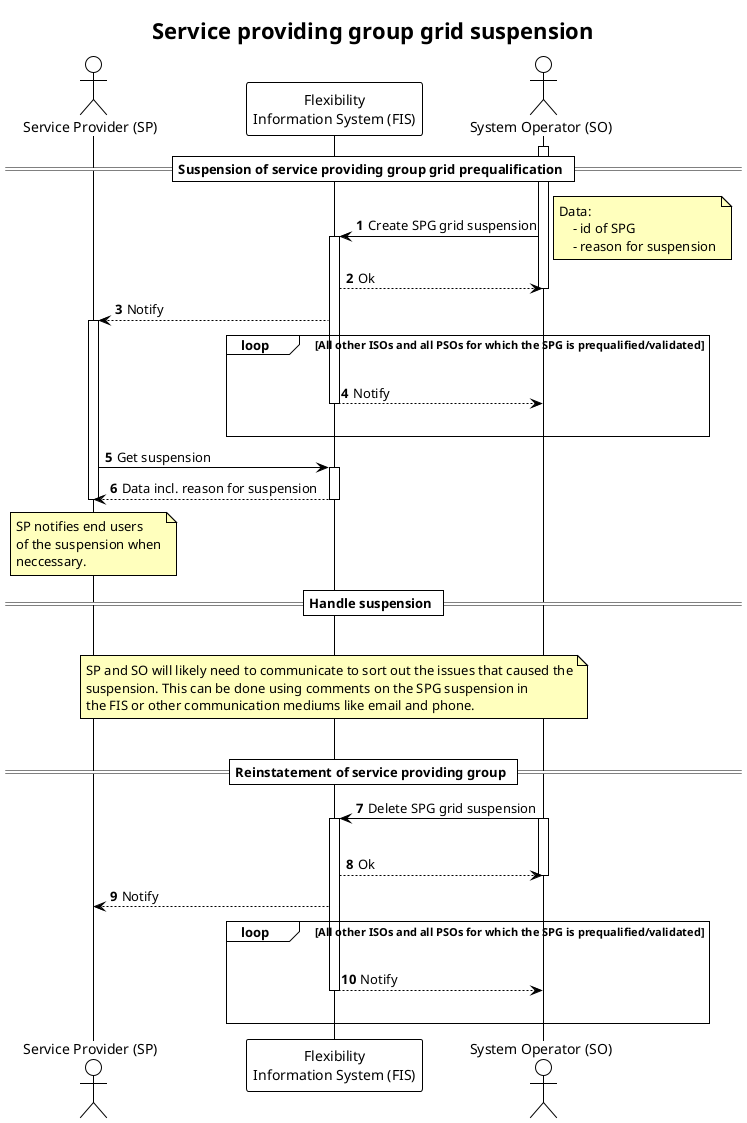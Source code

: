@startuml service_providing_group_grid_suspension

!theme plain

title Service providing group grid suspension

autonumber
skinparam note {
    BackgroundColor #FFFFBD
}

actor "Service Provider (SP)" as SP
participant "Flexibility\nInformation System (FIS)" as FIS
actor "System Operator (SO)" as SO

== Suspension of service providing group grid prequalification ==

activate SO
SO -> FIS: Create SPG grid suspension

note right
    Data:
        - id of SPG
        - reason for suspension
end note

activate FIS

FIS --> SO: Ok
deactivate SO
FIS --> SP: Notify
activate SP
loop All other ISOs and all PSOs for which the SPG is prequalified/validated
    |||
    FIS --> SO: Notify
    deactivate FIS
    |||
end

SP -> FIS: Get suspension
activate FIS
FIS --> SP: Data incl. reason for suspension
deactivate FIS

note over SP
    SP notifies end users
    of the suspension when
    neccessary.
end note


== Handle suspension ==
|||
note over FIS
    SP and SO will likely need to communicate to sort out the issues that caused the
    suspension. This can be done using comments on the SPG suspension in
    the FIS or other communication mediums like email and phone.
end note
|||
deactivate SP
== Reinstatement of service providing group ==

SO -> FIS: Delete SPG grid suspension
activate SO
|||
activate FIS
FIS --> SO: Ok
deactivate SO
FIS --> SP: Notify

loop All other ISOs and all PSOs for which the SPG is prequalified/validated
    |||
    FIS --> SO: Notify
    deactivate FIS
    |||
end